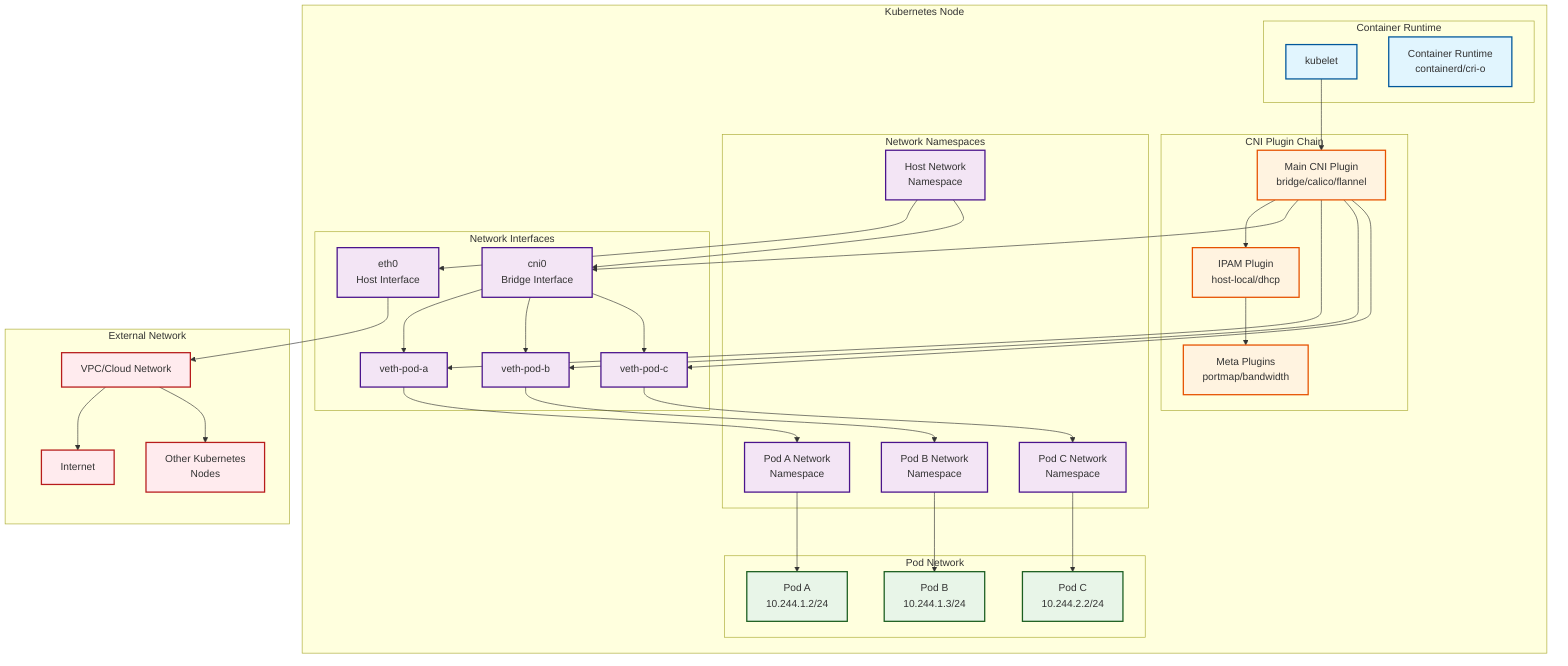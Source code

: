 graph TB
    subgraph "Kubernetes Node"
        subgraph "Container Runtime"
            kubelet[kubelet]
            cri[Container Runtime<br/>containerd/cri-o]
        end
        
        subgraph "CNI Plugin Chain"
            cni_main[Main CNI Plugin<br/>bridge/calico/flannel]
            cni_ipam[IPAM Plugin<br/>host-local/dhcp]
            cni_meta[Meta Plugins<br/>portmap/bandwidth]
        end
        
        subgraph "Network Namespaces"
            host_ns[Host Network<br/>Namespace]
            pod_ns1[Pod A Network<br/>Namespace]
            pod_ns2[Pod B Network<br/>Namespace]
            pod_ns3[Pod C Network<br/>Namespace]
        end
        
        subgraph "Network Interfaces"
            host_eth[eth0<br/>Host Interface]
            cni_bridge[cni0<br/>Bridge Interface]
            veth1[veth-pod-a]
            veth2[veth-pod-b]
            veth3[veth-pod-c]
        end
        
        subgraph "Pod Network"
            pod_a[Pod A<br/>10.244.1.2/24]
            pod_b[Pod B<br/>10.244.1.3/24]
            pod_c[Pod C<br/>10.244.2.2/24]
        end
    end
    
    subgraph "External Network"
        internet[Internet]
        vpc[VPC/Cloud Network]
        other_nodes[Other Kubernetes<br/>Nodes]
    end
    
    %% CNI Plugin Chain Flow
    kubelet --> cni_main
    cni_main --> cni_ipam
    cni_ipam --> cni_meta
    
    %% Network Interface Creation
    cni_main --> cni_bridge
    cni_main --> veth1
    cni_main --> veth2
    cni_main --> veth3
    
    %% Network Namespace Assignment
    veth1 --> pod_ns1
    veth2 --> pod_ns2
    veth3 --> pod_ns3
    
    %% Pod Network Assignment
    pod_ns1 --> pod_a
    pod_ns2 --> pod_b
    pod_ns3 --> pod_c
    
    %% Bridge Connections
    cni_bridge --> veth1
    cni_bridge --> veth2
    cni_bridge --> veth3
    
    %% Host Network
    host_ns --> host_eth
    host_ns --> cni_bridge
    
    %% External Connectivity
    host_eth --> vpc
    vpc --> internet
    vpc --> other_nodes
    
    %% Styling
    classDef kubeletStyle fill:#e1f5fe,stroke:#01579b,stroke-width:2px
    classDef cniStyle fill:#fff3e0,stroke:#e65100,stroke-width:2px
    classDef networkStyle fill:#f3e5f5,stroke:#4a148c,stroke-width:2px
    classDef podStyle fill:#e8f5e8,stroke:#1b5e20,stroke-width:2px
    classDef externalStyle fill:#ffebee,stroke:#b71c1c,stroke-width:2px
    
    class kubelet,cri kubeletStyle
    class cni_main,cni_ipam,cni_meta cniStyle
    class host_ns,pod_ns1,pod_ns2,pod_ns3,host_eth,cni_bridge,veth1,veth2,veth3 networkStyle
    class pod_a,pod_b,pod_c podStyle
    class internet,vpc,other_nodes externalStyle